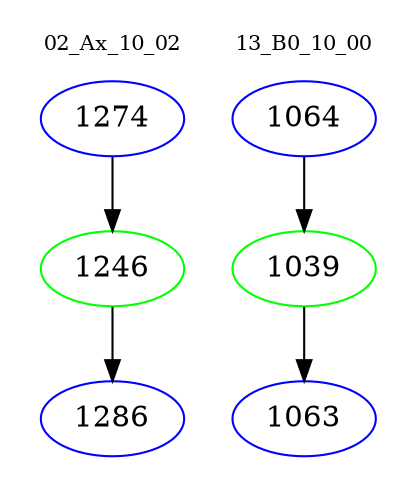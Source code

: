 digraph{
subgraph cluster_0 {
color = white
label = "02_Ax_10_02";
fontsize=10;
T0_1274 [label="1274", color="blue"]
T0_1274 -> T0_1246 [color="black"]
T0_1246 [label="1246", color="green"]
T0_1246 -> T0_1286 [color="black"]
T0_1286 [label="1286", color="blue"]
}
subgraph cluster_1 {
color = white
label = "13_B0_10_00";
fontsize=10;
T1_1064 [label="1064", color="blue"]
T1_1064 -> T1_1039 [color="black"]
T1_1039 [label="1039", color="green"]
T1_1039 -> T1_1063 [color="black"]
T1_1063 [label="1063", color="blue"]
}
}
